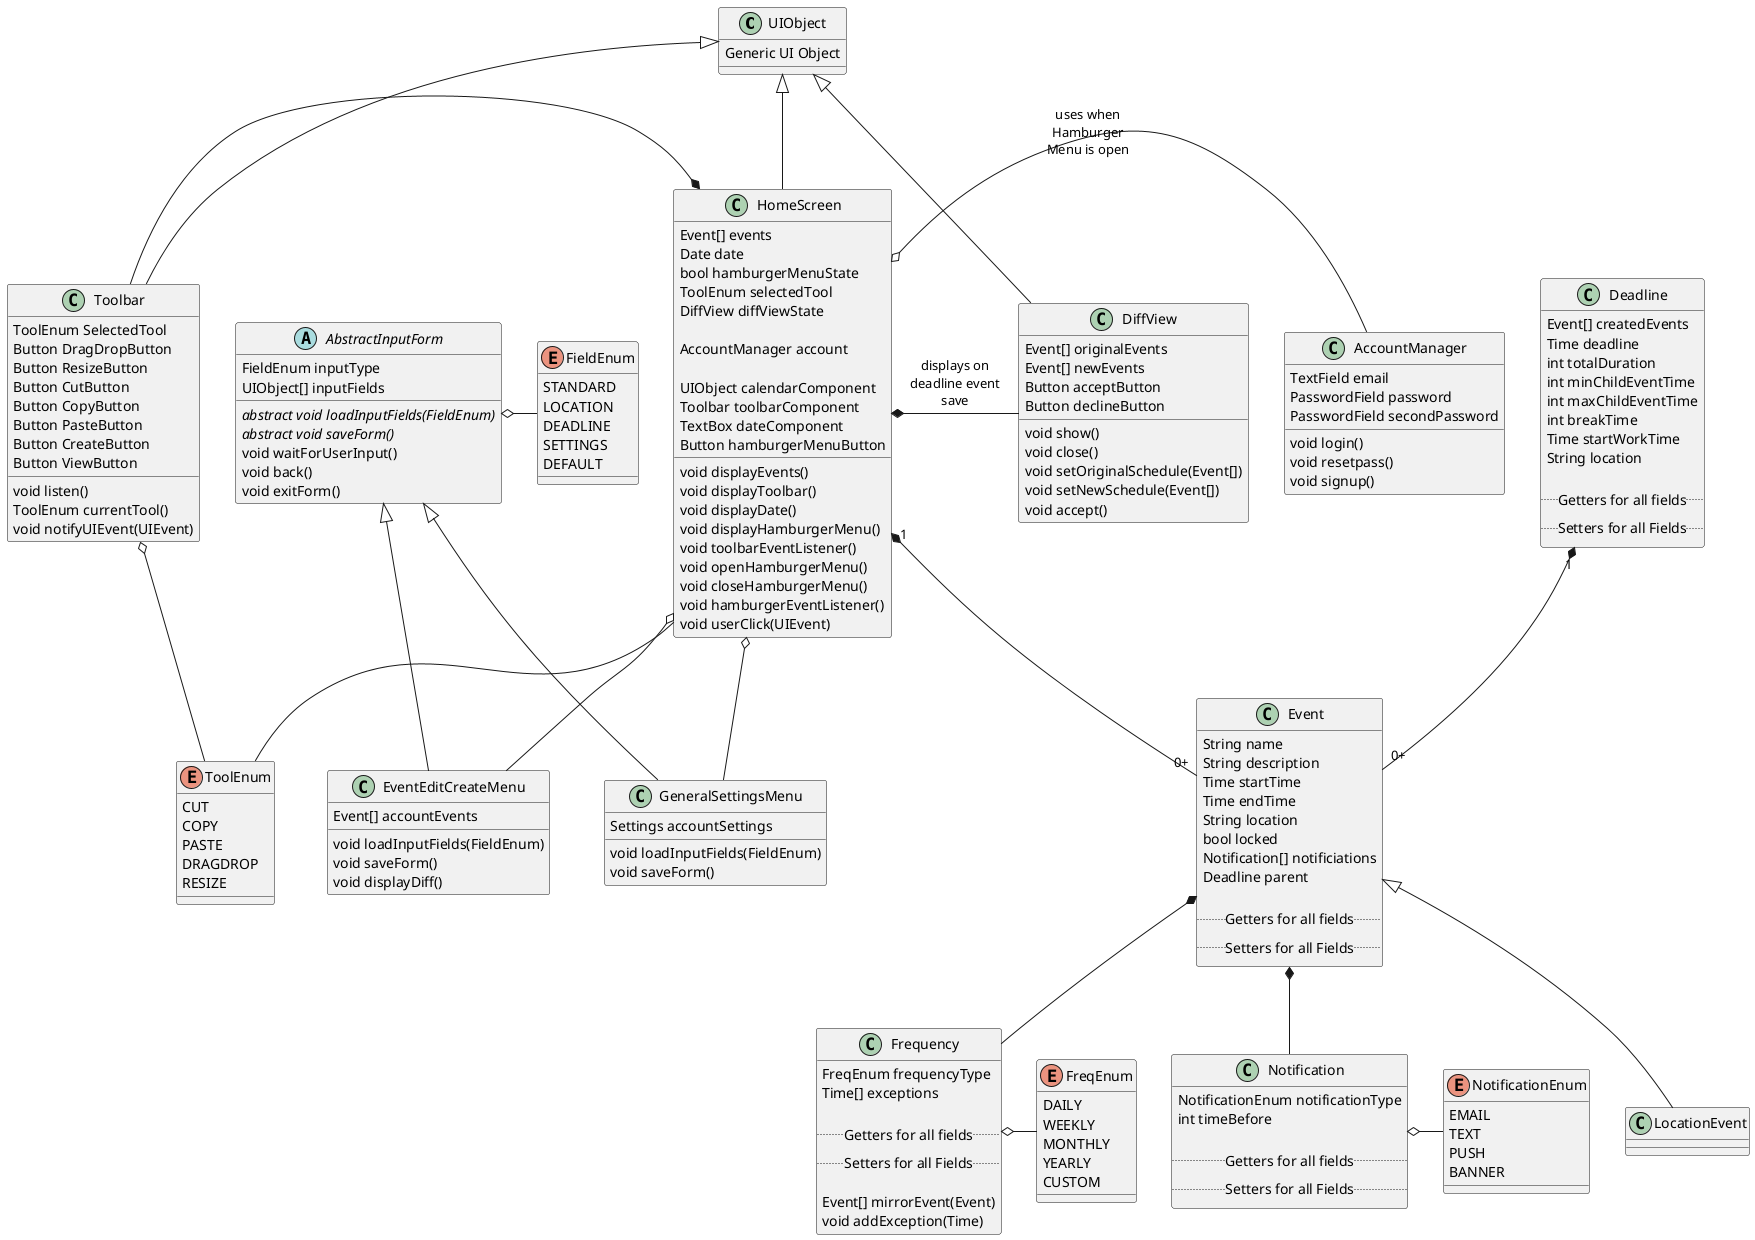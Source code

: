 @startuml

class UIObject {
    Generic UI Object
}

class HomeScreen {
    {field} Event[] events
    {field} Date date
    {field} bool hamburgerMenuState
    {field} ToolEnum selectedTool
    {field} DiffView diffViewState

    {field} AccountManager account

    {field} UIObject calendarComponent
    {field} Toolbar toolbarComponent
    {field} TextBox dateComponent
    {field} Button hamburgerMenuButton

    {method} void displayEvents()
    {method} void displayToolbar()
    {method} void displayDate()
    {method} void displayHamburgerMenu()
    {method} void toolbarEventListener()
    {method} void openHamburgerMenu()
    {method} void closeHamburgerMenu()
    {method} void hamburgerEventListener()
    {method} void userClick(UIEvent)
}

abstract class AbstractInputForm {
    {field} FieldEnum inputType
    {field} UIObject[] inputFields

    {abstract} abstract void loadInputFields(FieldEnum)
    {abstract} abstract void saveForm()
    {method} void waitForUserInput()
    {method} void back()
    {method} void exitForm()
}

class EventEditCreateMenu {
    {field} Event[] accountEvents

    {method} void loadInputFields(FieldEnum)
    {method} void saveForm()
    {method} void displayDiff()
}

class GeneralSettingsMenu {
    {field} Settings accountSettings

    {method} void loadInputFields(FieldEnum)
    {method} void saveForm()
}

class AccountManager {
    {field} TextField email
    {field} PasswordField password
    {field} PasswordField secondPassword

    {method} void login()
    {method} void resetpass()
    {method} void signup()
}

class DiffView {
    {field} Event[] originalEvents
    {field} Event[] newEvents
    {field} Button acceptButton
    {field} Button declineButton

    {method} void show()
    {method} void close()
    {method} void setOriginalSchedule(Event[])
    {method} void setNewSchedule(Event[])
    {method} void accept()
}

class Toolbar {
    {field} ToolEnum SelectedTool
    {field} Button DragDropButton
    {field} Button ResizeButton
    {field} Button CutButton
    {field} Button CopyButton
    {field} Button PasteButton
    {field} Button CreateButton
    {field} Button ViewButton

    {method} void listen()
    {method} ToolEnum currentTool()
    {method} void notifyUIEvent(UIEvent)
}

class Event {
    {field} String name
    {field} String description
    {field} Time startTime
    {field} Time endTime
    {field} String location
    {field} bool locked
    {field} Notification[] notificiations
    {field} Deadline parent

    ..Getters for all fields..
    ..Setters for all Fields..
}

class LocationEvent

class Deadline {
    {field} Event[] createdEvents
    {field} Time deadline
    {field} int totalDuration
    {field} int minChildEventTime
    {field} int maxChildEventTime
    {field} int breakTime
    {field} Time startWorkTime
    {field} String location

    ..Getters for all fields..
    ..Setters for all Fields..
}

class Frequency {
    {field} FreqEnum frequencyType
    {field} Time[] exceptions

    ..Getters for all fields..
    ..Setters for all Fields..

    {method} Event[] mirrorEvent(Event)
    {method} void addException(Time)
}

class Notification {
    {field} NotificationEnum notificationType
    {field} int timeBefore

    ..Getters for all fields..
    ..Setters for all Fields..
}

enum FieldEnum {
    STANDARD
    LOCATION
    DEADLINE
    SETTINGS
    DEFAULT
}

enum ToolEnum {
    CUT
    COPY
    PASTE
    DRAGDROP
    RESIZE
}

enum FreqEnum {
    DAILY
    WEEKLY
    MONTHLY
    YEARLY
    CUSTOM
}

enum NotificationEnum {
    EMAIL
    TEXT
    PUSH
    BANNER
}

AbstractInputForm <|-- EventEditCreateMenu
AbstractInputForm <|-- GeneralSettingsMenu

HomeScreen o-- EventEditCreateMenu
HomeScreen o-- GeneralSettingsMenu
HomeScreen *- DiffView : displays on\ndeadline event\nsave
HomeScreen *-left- Toolbar
HomeScreen o- AccountManager : uses when\nHamburger\nMenu is open
HomeScreen "1" *-- "0+" Event
HomeScreen -- ToolEnum

UIObject <|-- HomeScreen
UIObject <|-- Toolbar
UIObject <|-- DiffView

Deadline "1" *-- "0+" Event

Event *-- Notification
Event *-- Frequency

Event <|-- LocationEvent

Toolbar o- ToolEnum

Frequency o- FreqEnum

Notification o- NotificationEnum

AbstractInputForm o- FieldEnum

@enduml